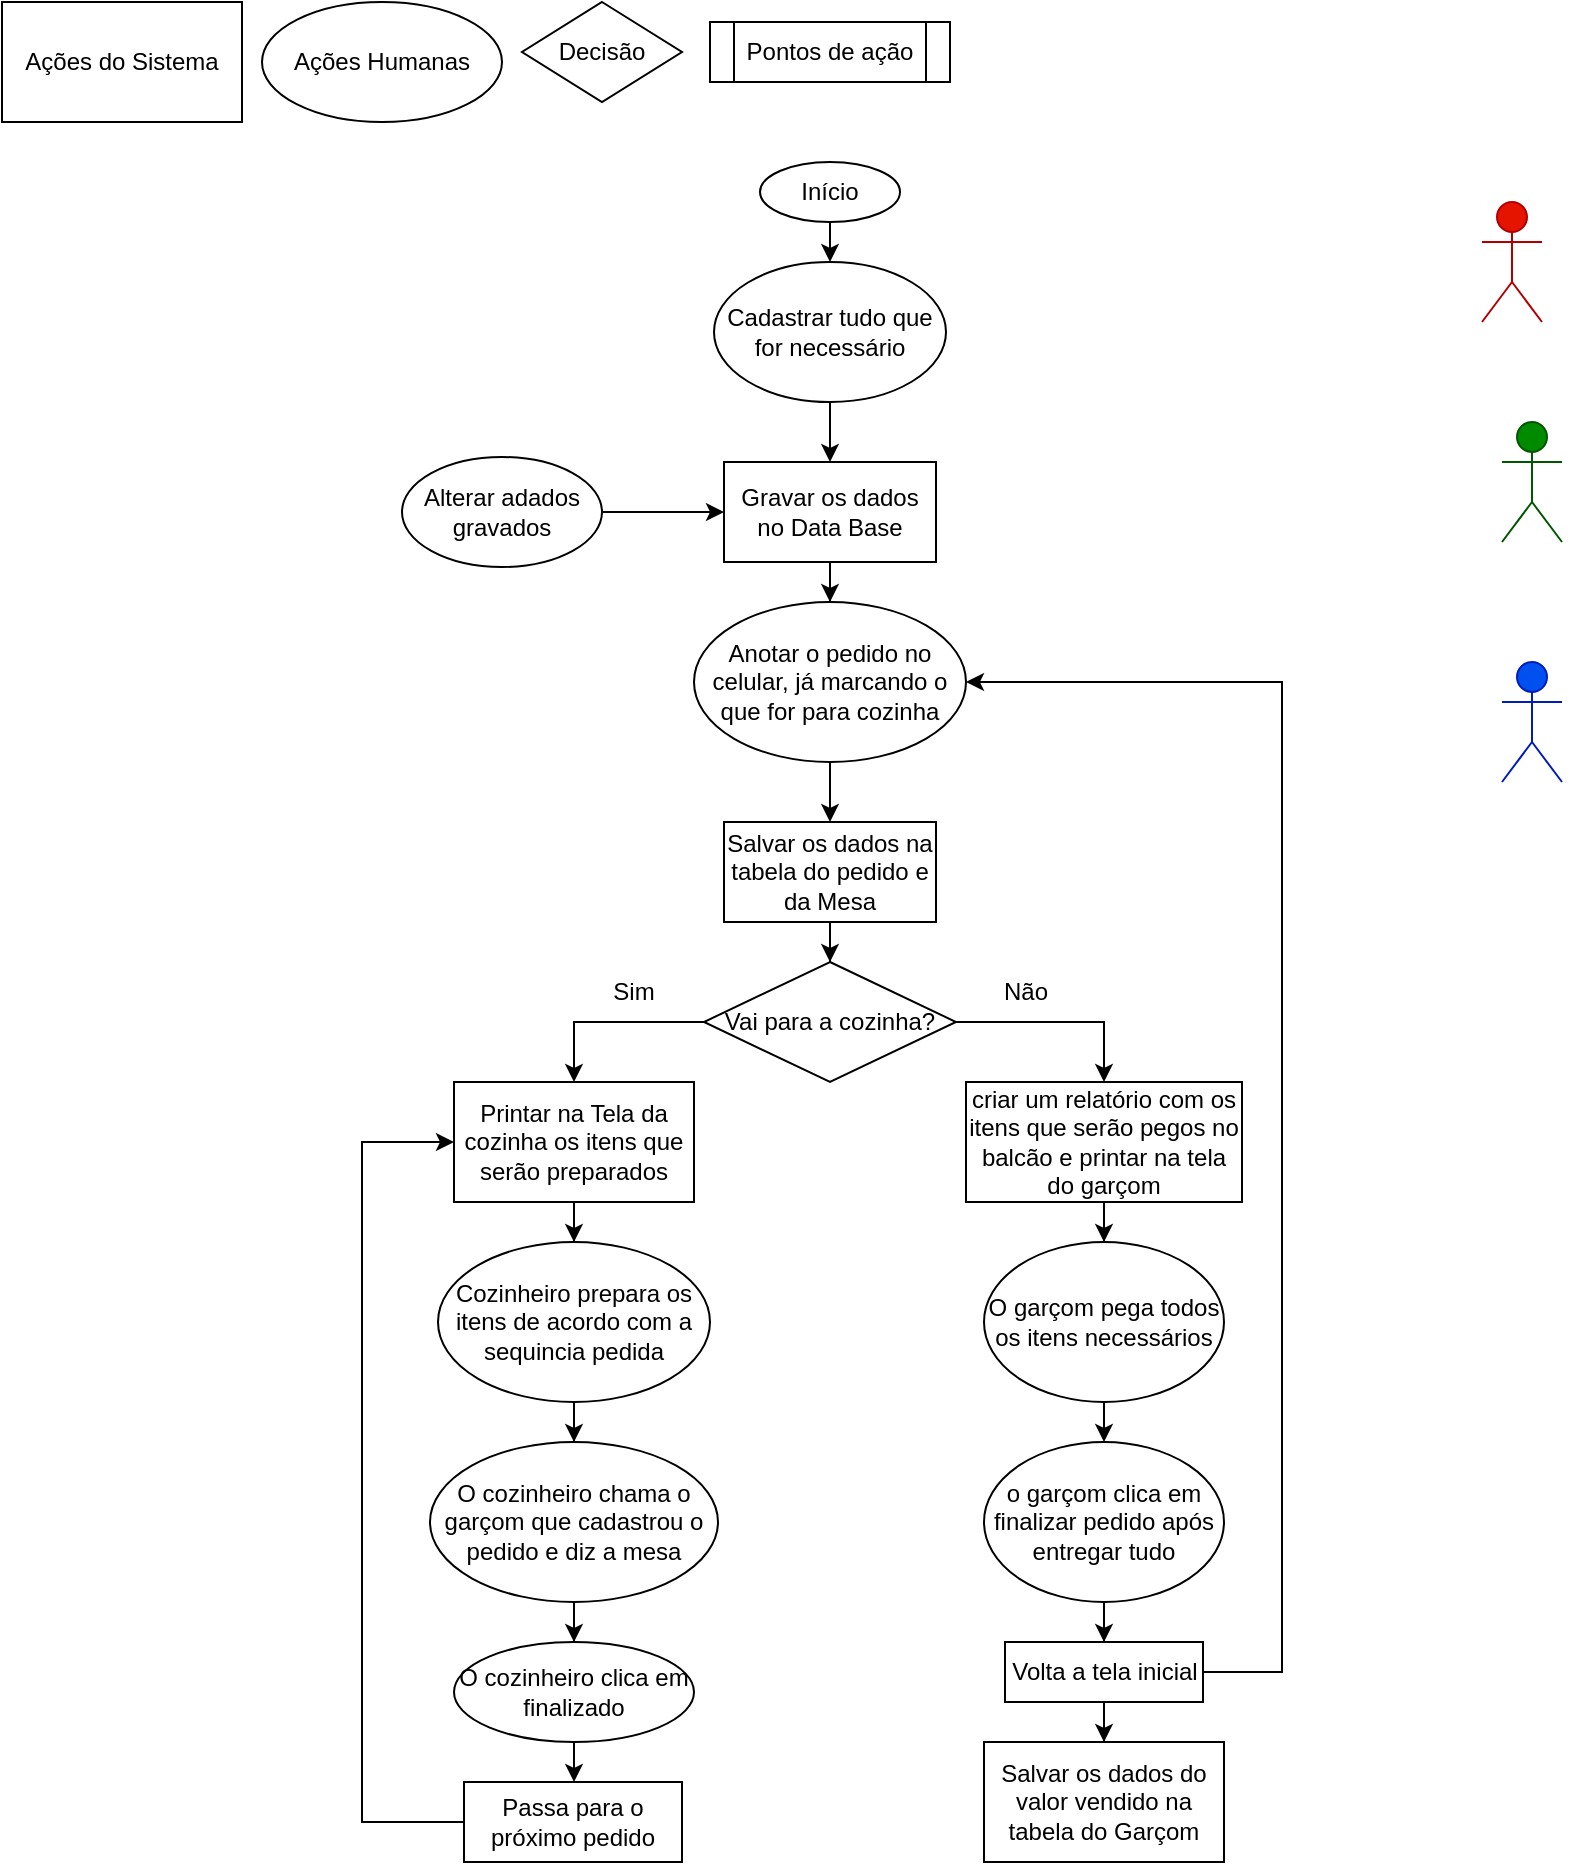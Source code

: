 <mxfile version="24.1.0" type="device">
  <diagram name="Página-1" id="1Tql2ecSNOwW80QSVyGi">
    <mxGraphModel dx="1000" dy="591" grid="1" gridSize="10" guides="1" tooltips="1" connect="1" arrows="1" fold="1" page="1" pageScale="1" pageWidth="827" pageHeight="1169" math="0" shadow="0">
      <root>
        <mxCell id="0" />
        <mxCell id="1" parent="0" />
        <mxCell id="56JyR-bc5Yv8i7RmvaTg-1" value="Ações do Sistema" style="rounded=0;whiteSpace=wrap;html=1;" parent="1" vertex="1">
          <mxGeometry width="120" height="60" as="geometry" />
        </mxCell>
        <mxCell id="56JyR-bc5Yv8i7RmvaTg-2" value="Ações Humanas" style="ellipse;whiteSpace=wrap;html=1;" parent="1" vertex="1">
          <mxGeometry x="130" width="120" height="60" as="geometry" />
        </mxCell>
        <mxCell id="56JyR-bc5Yv8i7RmvaTg-3" value="Decisão" style="rhombus;whiteSpace=wrap;html=1;" parent="1" vertex="1">
          <mxGeometry x="260" width="80" height="50" as="geometry" />
        </mxCell>
        <mxCell id="56JyR-bc5Yv8i7RmvaTg-4" value="Pontos de ação" style="shape=process;whiteSpace=wrap;html=1;backgroundOutline=1;" parent="1" vertex="1">
          <mxGeometry x="354" y="10" width="120" height="30" as="geometry" />
        </mxCell>
        <mxCell id="YjTdUMy0hwMRpe88G5Yf-2" style="edgeStyle=orthogonalEdgeStyle;rounded=0;orthogonalLoop=1;jettySize=auto;html=1;exitX=0.5;exitY=1;exitDx=0;exitDy=0;entryX=0.5;entryY=0;entryDx=0;entryDy=0;" edge="1" parent="1" source="56JyR-bc5Yv8i7RmvaTg-8" target="YjTdUMy0hwMRpe88G5Yf-1">
          <mxGeometry relative="1" as="geometry" />
        </mxCell>
        <mxCell id="56JyR-bc5Yv8i7RmvaTg-8" value="Início" style="ellipse;whiteSpace=wrap;html=1;" parent="1" vertex="1">
          <mxGeometry x="379" y="80" width="70" height="30" as="geometry" />
        </mxCell>
        <mxCell id="YjTdUMy0hwMRpe88G5Yf-4" value="" style="edgeStyle=orthogonalEdgeStyle;rounded=0;orthogonalLoop=1;jettySize=auto;html=1;" edge="1" parent="1" source="YjTdUMy0hwMRpe88G5Yf-1" target="YjTdUMy0hwMRpe88G5Yf-3">
          <mxGeometry relative="1" as="geometry" />
        </mxCell>
        <mxCell id="YjTdUMy0hwMRpe88G5Yf-1" value="Cadastrar tudo que for necessário" style="ellipse;whiteSpace=wrap;html=1;" vertex="1" parent="1">
          <mxGeometry x="356" y="130" width="116" height="70" as="geometry" />
        </mxCell>
        <mxCell id="YjTdUMy0hwMRpe88G5Yf-7" value="" style="edgeStyle=orthogonalEdgeStyle;rounded=0;orthogonalLoop=1;jettySize=auto;html=1;" edge="1" parent="1" source="YjTdUMy0hwMRpe88G5Yf-3" target="YjTdUMy0hwMRpe88G5Yf-6">
          <mxGeometry relative="1" as="geometry" />
        </mxCell>
        <mxCell id="YjTdUMy0hwMRpe88G5Yf-3" value="Gravar os dados no Data Base" style="rounded=0;whiteSpace=wrap;html=1;" vertex="1" parent="1">
          <mxGeometry x="361" y="230" width="106" height="50" as="geometry" />
        </mxCell>
        <mxCell id="YjTdUMy0hwMRpe88G5Yf-9" value="" style="edgeStyle=orthogonalEdgeStyle;rounded=0;orthogonalLoop=1;jettySize=auto;html=1;" edge="1" parent="1" source="YjTdUMy0hwMRpe88G5Yf-6">
          <mxGeometry relative="1" as="geometry">
            <mxPoint x="414" y="410" as="targetPoint" />
          </mxGeometry>
        </mxCell>
        <mxCell id="YjTdUMy0hwMRpe88G5Yf-6" value="Anotar o pedido no celular, já marcando o que for para cozinha" style="ellipse;whiteSpace=wrap;html=1;" vertex="1" parent="1">
          <mxGeometry x="346" y="300" width="136" height="80" as="geometry" />
        </mxCell>
        <mxCell id="YjTdUMy0hwMRpe88G5Yf-10" value="Garçom" style="shape=umlActor;verticalLabelPosition=bottom;verticalAlign=top;html=1;outlineConnect=0;fillColor=#e51400;fontColor=#ffffff;strokeColor=#B20000;" vertex="1" parent="1">
          <mxGeometry x="740" y="100" width="30" height="60" as="geometry" />
        </mxCell>
        <mxCell id="YjTdUMy0hwMRpe88G5Yf-13" value="Gestor" style="shape=umlActor;verticalLabelPosition=bottom;verticalAlign=top;html=1;outlineConnect=0;fillColor=#008a00;fontColor=#ffffff;strokeColor=#005700;" vertex="1" parent="1">
          <mxGeometry x="750" y="210" width="30" height="60" as="geometry" />
        </mxCell>
        <mxCell id="YjTdUMy0hwMRpe88G5Yf-15" value="Cozinheiro" style="shape=umlActor;verticalLabelPosition=bottom;verticalAlign=top;html=1;outlineConnect=0;fillColor=#0050ef;fontColor=#ffffff;strokeColor=#001DBC;" vertex="1" parent="1">
          <mxGeometry x="750" y="330" width="30" height="60" as="geometry" />
        </mxCell>
        <mxCell id="YjTdUMy0hwMRpe88G5Yf-21" value="" style="edgeStyle=orthogonalEdgeStyle;rounded=0;orthogonalLoop=1;jettySize=auto;html=1;" edge="1" parent="1" source="YjTdUMy0hwMRpe88G5Yf-17" target="YjTdUMy0hwMRpe88G5Yf-20">
          <mxGeometry relative="1" as="geometry" />
        </mxCell>
        <mxCell id="YjTdUMy0hwMRpe88G5Yf-17" value="Salvar os dados na tabela do pedido e da Mesa" style="rounded=0;whiteSpace=wrap;html=1;" vertex="1" parent="1">
          <mxGeometry x="361" y="410" width="106" height="50" as="geometry" />
        </mxCell>
        <mxCell id="YjTdUMy0hwMRpe88G5Yf-26" style="edgeStyle=orthogonalEdgeStyle;rounded=0;orthogonalLoop=1;jettySize=auto;html=1;exitX=0;exitY=0.5;exitDx=0;exitDy=0;entryX=0.5;entryY=0;entryDx=0;entryDy=0;" edge="1" parent="1" source="YjTdUMy0hwMRpe88G5Yf-20" target="YjTdUMy0hwMRpe88G5Yf-25">
          <mxGeometry relative="1" as="geometry" />
        </mxCell>
        <mxCell id="YjTdUMy0hwMRpe88G5Yf-28" style="edgeStyle=orthogonalEdgeStyle;rounded=0;orthogonalLoop=1;jettySize=auto;html=1;exitX=1;exitY=0.5;exitDx=0;exitDy=0;entryX=0.5;entryY=0;entryDx=0;entryDy=0;" edge="1" parent="1" source="YjTdUMy0hwMRpe88G5Yf-20" target="YjTdUMy0hwMRpe88G5Yf-27">
          <mxGeometry relative="1" as="geometry" />
        </mxCell>
        <mxCell id="YjTdUMy0hwMRpe88G5Yf-20" value="Vai para a cozinha?" style="rhombus;whiteSpace=wrap;html=1;" vertex="1" parent="1">
          <mxGeometry x="351" y="480" width="126" height="60" as="geometry" />
        </mxCell>
        <mxCell id="YjTdUMy0hwMRpe88G5Yf-22" value="Sim" style="text;html=1;align=center;verticalAlign=middle;whiteSpace=wrap;rounded=0;" vertex="1" parent="1">
          <mxGeometry x="286" y="480" width="60" height="30" as="geometry" />
        </mxCell>
        <mxCell id="YjTdUMy0hwMRpe88G5Yf-24" value="Não" style="text;html=1;align=center;verticalAlign=middle;whiteSpace=wrap;rounded=0;" vertex="1" parent="1">
          <mxGeometry x="482" y="480" width="60" height="30" as="geometry" />
        </mxCell>
        <mxCell id="YjTdUMy0hwMRpe88G5Yf-30" style="edgeStyle=orthogonalEdgeStyle;rounded=0;orthogonalLoop=1;jettySize=auto;html=1;exitX=0.5;exitY=1;exitDx=0;exitDy=0;" edge="1" parent="1" source="YjTdUMy0hwMRpe88G5Yf-25" target="YjTdUMy0hwMRpe88G5Yf-29">
          <mxGeometry relative="1" as="geometry" />
        </mxCell>
        <mxCell id="YjTdUMy0hwMRpe88G5Yf-25" value="Printar na Tela da cozinha os itens que serão preparados" style="rounded=0;whiteSpace=wrap;html=1;" vertex="1" parent="1">
          <mxGeometry x="226" y="540" width="120" height="60" as="geometry" />
        </mxCell>
        <mxCell id="YjTdUMy0hwMRpe88G5Yf-32" value="" style="edgeStyle=orthogonalEdgeStyle;rounded=0;orthogonalLoop=1;jettySize=auto;html=1;" edge="1" parent="1" source="YjTdUMy0hwMRpe88G5Yf-27" target="YjTdUMy0hwMRpe88G5Yf-31">
          <mxGeometry relative="1" as="geometry" />
        </mxCell>
        <mxCell id="YjTdUMy0hwMRpe88G5Yf-27" value="criar um relatório com os itens que serão pegos no balcão e printar na tela do garçom" style="rounded=0;whiteSpace=wrap;html=1;" vertex="1" parent="1">
          <mxGeometry x="482" y="540" width="138" height="60" as="geometry" />
        </mxCell>
        <mxCell id="YjTdUMy0hwMRpe88G5Yf-42" style="edgeStyle=orthogonalEdgeStyle;rounded=0;orthogonalLoop=1;jettySize=auto;html=1;exitX=0.5;exitY=1;exitDx=0;exitDy=0;" edge="1" parent="1" source="YjTdUMy0hwMRpe88G5Yf-29" target="YjTdUMy0hwMRpe88G5Yf-41">
          <mxGeometry relative="1" as="geometry" />
        </mxCell>
        <mxCell id="YjTdUMy0hwMRpe88G5Yf-29" value="Cozinheiro prepara os itens de acordo com a sequincia pedida" style="ellipse;whiteSpace=wrap;html=1;" vertex="1" parent="1">
          <mxGeometry x="218" y="620" width="136" height="80" as="geometry" />
        </mxCell>
        <mxCell id="YjTdUMy0hwMRpe88G5Yf-34" style="edgeStyle=orthogonalEdgeStyle;rounded=0;orthogonalLoop=1;jettySize=auto;html=1;exitX=0.5;exitY=1;exitDx=0;exitDy=0;entryX=0.5;entryY=0;entryDx=0;entryDy=0;" edge="1" parent="1" source="YjTdUMy0hwMRpe88G5Yf-31" target="YjTdUMy0hwMRpe88G5Yf-33">
          <mxGeometry relative="1" as="geometry" />
        </mxCell>
        <mxCell id="YjTdUMy0hwMRpe88G5Yf-31" value="O garçom pega todos os itens necessários" style="ellipse;whiteSpace=wrap;html=1;" vertex="1" parent="1">
          <mxGeometry x="491" y="620" width="120" height="80" as="geometry" />
        </mxCell>
        <mxCell id="YjTdUMy0hwMRpe88G5Yf-36" value="" style="edgeStyle=orthogonalEdgeStyle;rounded=0;orthogonalLoop=1;jettySize=auto;html=1;" edge="1" parent="1" source="YjTdUMy0hwMRpe88G5Yf-33" target="YjTdUMy0hwMRpe88G5Yf-35">
          <mxGeometry relative="1" as="geometry" />
        </mxCell>
        <mxCell id="YjTdUMy0hwMRpe88G5Yf-33" value="o garçom clica em finalizar pedido após entregar tudo" style="ellipse;whiteSpace=wrap;html=1;" vertex="1" parent="1">
          <mxGeometry x="491" y="720" width="120" height="80" as="geometry" />
        </mxCell>
        <mxCell id="YjTdUMy0hwMRpe88G5Yf-49" style="edgeStyle=orthogonalEdgeStyle;rounded=0;orthogonalLoop=1;jettySize=auto;html=1;entryX=1;entryY=0.5;entryDx=0;entryDy=0;" edge="1" parent="1" source="YjTdUMy0hwMRpe88G5Yf-35" target="YjTdUMy0hwMRpe88G5Yf-6">
          <mxGeometry relative="1" as="geometry">
            <Array as="points">
              <mxPoint x="640" y="835" />
              <mxPoint x="640" y="340" />
            </Array>
          </mxGeometry>
        </mxCell>
        <mxCell id="YjTdUMy0hwMRpe88G5Yf-53" value="" style="edgeStyle=orthogonalEdgeStyle;rounded=0;orthogonalLoop=1;jettySize=auto;html=1;" edge="1" parent="1" source="YjTdUMy0hwMRpe88G5Yf-35" target="YjTdUMy0hwMRpe88G5Yf-52">
          <mxGeometry relative="1" as="geometry" />
        </mxCell>
        <mxCell id="YjTdUMy0hwMRpe88G5Yf-35" value="Volta a tela inicial" style="rounded=0;whiteSpace=wrap;html=1;" vertex="1" parent="1">
          <mxGeometry x="501.5" y="820" width="99" height="30" as="geometry" />
        </mxCell>
        <mxCell id="YjTdUMy0hwMRpe88G5Yf-38" value="" style="edgeStyle=orthogonalEdgeStyle;rounded=0;orthogonalLoop=1;jettySize=auto;html=1;" edge="1" parent="1" source="YjTdUMy0hwMRpe88G5Yf-37" target="YjTdUMy0hwMRpe88G5Yf-3">
          <mxGeometry relative="1" as="geometry" />
        </mxCell>
        <mxCell id="YjTdUMy0hwMRpe88G5Yf-37" value="Alterar adados gravados" style="ellipse;whiteSpace=wrap;html=1;" vertex="1" parent="1">
          <mxGeometry x="200" y="227.5" width="100" height="55" as="geometry" />
        </mxCell>
        <mxCell id="YjTdUMy0hwMRpe88G5Yf-45" value="" style="edgeStyle=orthogonalEdgeStyle;rounded=0;orthogonalLoop=1;jettySize=auto;html=1;" edge="1" parent="1" source="YjTdUMy0hwMRpe88G5Yf-41" target="YjTdUMy0hwMRpe88G5Yf-44">
          <mxGeometry relative="1" as="geometry" />
        </mxCell>
        <mxCell id="YjTdUMy0hwMRpe88G5Yf-41" value="O cozinheiro chama o garçom que cadastrou o pedido e diz a mesa" style="ellipse;whiteSpace=wrap;html=1;" vertex="1" parent="1">
          <mxGeometry x="214" y="720" width="144" height="80" as="geometry" />
        </mxCell>
        <mxCell id="YjTdUMy0hwMRpe88G5Yf-47" value="" style="edgeStyle=orthogonalEdgeStyle;rounded=0;orthogonalLoop=1;jettySize=auto;html=1;" edge="1" parent="1" source="YjTdUMy0hwMRpe88G5Yf-44" target="YjTdUMy0hwMRpe88G5Yf-46">
          <mxGeometry relative="1" as="geometry" />
        </mxCell>
        <mxCell id="YjTdUMy0hwMRpe88G5Yf-44" value="O cozinheiro clica em finalizado" style="ellipse;whiteSpace=wrap;html=1;" vertex="1" parent="1">
          <mxGeometry x="226" y="820" width="120" height="50" as="geometry" />
        </mxCell>
        <mxCell id="YjTdUMy0hwMRpe88G5Yf-51" style="edgeStyle=orthogonalEdgeStyle;rounded=0;orthogonalLoop=1;jettySize=auto;html=1;entryX=0;entryY=0.5;entryDx=0;entryDy=0;" edge="1" parent="1" source="YjTdUMy0hwMRpe88G5Yf-46" target="YjTdUMy0hwMRpe88G5Yf-25">
          <mxGeometry relative="1" as="geometry">
            <Array as="points">
              <mxPoint x="180" y="910" />
              <mxPoint x="180" y="570" />
            </Array>
          </mxGeometry>
        </mxCell>
        <mxCell id="YjTdUMy0hwMRpe88G5Yf-46" value="Passa para o próximo pedido" style="rounded=0;whiteSpace=wrap;html=1;" vertex="1" parent="1">
          <mxGeometry x="231" y="890" width="109" height="40" as="geometry" />
        </mxCell>
        <mxCell id="YjTdUMy0hwMRpe88G5Yf-52" value="Salvar os dados do valor vendido na tabela do Garçom" style="rounded=0;whiteSpace=wrap;html=1;" vertex="1" parent="1">
          <mxGeometry x="491" y="870" width="120" height="60" as="geometry" />
        </mxCell>
      </root>
    </mxGraphModel>
  </diagram>
</mxfile>

